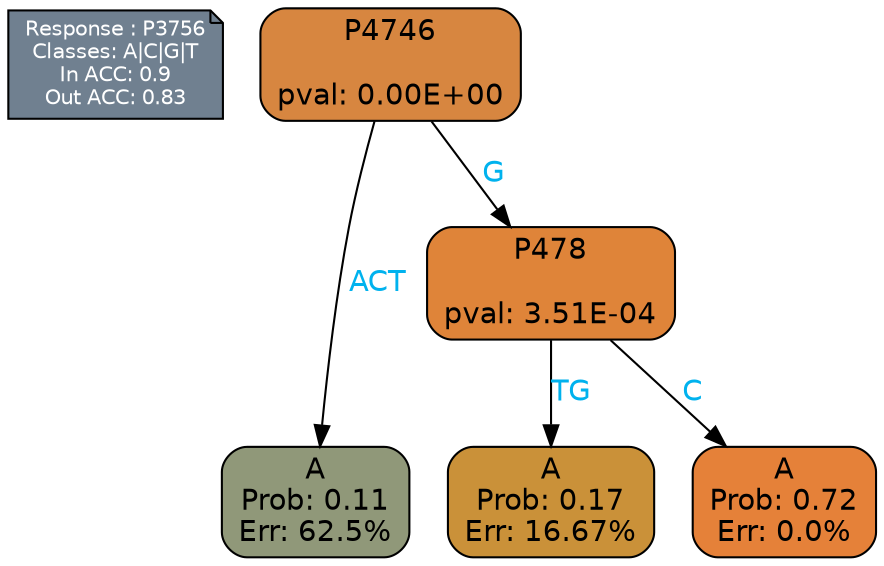 digraph Tree {
node [shape=box, style="filled, rounded", color="black", fontname=helvetica] ;
graph [ranksep=equally, splines=polylines, bgcolor=transparent, dpi=600] ;
edge [fontname=helvetica] ;
LEGEND [label="Response : P3756
Classes: A|C|G|T
In ACC: 0.9
Out ACC: 0.83
",shape=note,align=left,style=filled,fillcolor="slategray",fontcolor="white",fontsize=10];1 [label="P4746

pval: 0.00E+00", fillcolor="#d78640"] ;
2 [label="A
Prob: 0.11
Err: 62.5%", fillcolor="#909879"] ;
3 [label="P478

pval: 3.51E-04", fillcolor="#df8439"] ;
4 [label="A
Prob: 0.17
Err: 16.67%", fillcolor="#ca9139"] ;
5 [label="A
Prob: 0.72
Err: 0.0%", fillcolor="#e58139"] ;
1 -> 2 [label="ACT",fontcolor=deepskyblue2] ;
1 -> 3 [label="G",fontcolor=deepskyblue2] ;
3 -> 4 [label="TG",fontcolor=deepskyblue2] ;
3 -> 5 [label="C",fontcolor=deepskyblue2] ;
{rank = same; 2;4;5;}{rank = same; LEGEND;1;}}